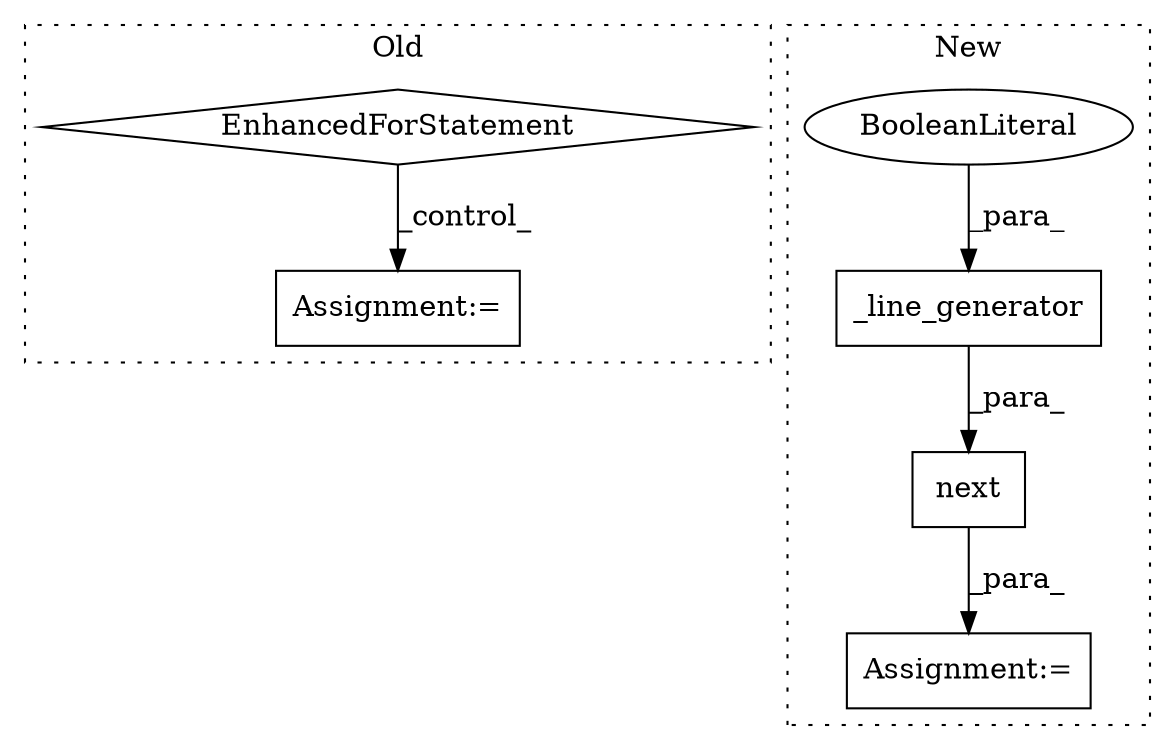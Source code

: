 digraph G {
subgraph cluster0 {
1 [label="EnhancedForStatement" a="70" s="1173,1246" l="57,2" shape="diamond"];
3 [label="Assignment:=" a="7" s="1263" l="1" shape="box"];
label = "Old";
style="dotted";
}
subgraph cluster1 {
2 [label="_line_generator" a="32" s="1328,1351" l="16,1" shape="box"];
4 [label="Assignment:=" a="7" s="1322" l="1" shape="box"];
5 [label="next" a="32" s="1323,1352" l="5,1" shape="box"];
6 [label="BooleanLiteral" a="9" s="1347" l="4" shape="ellipse"];
label = "New";
style="dotted";
}
1 -> 3 [label="_control_"];
2 -> 5 [label="_para_"];
5 -> 4 [label="_para_"];
6 -> 2 [label="_para_"];
}